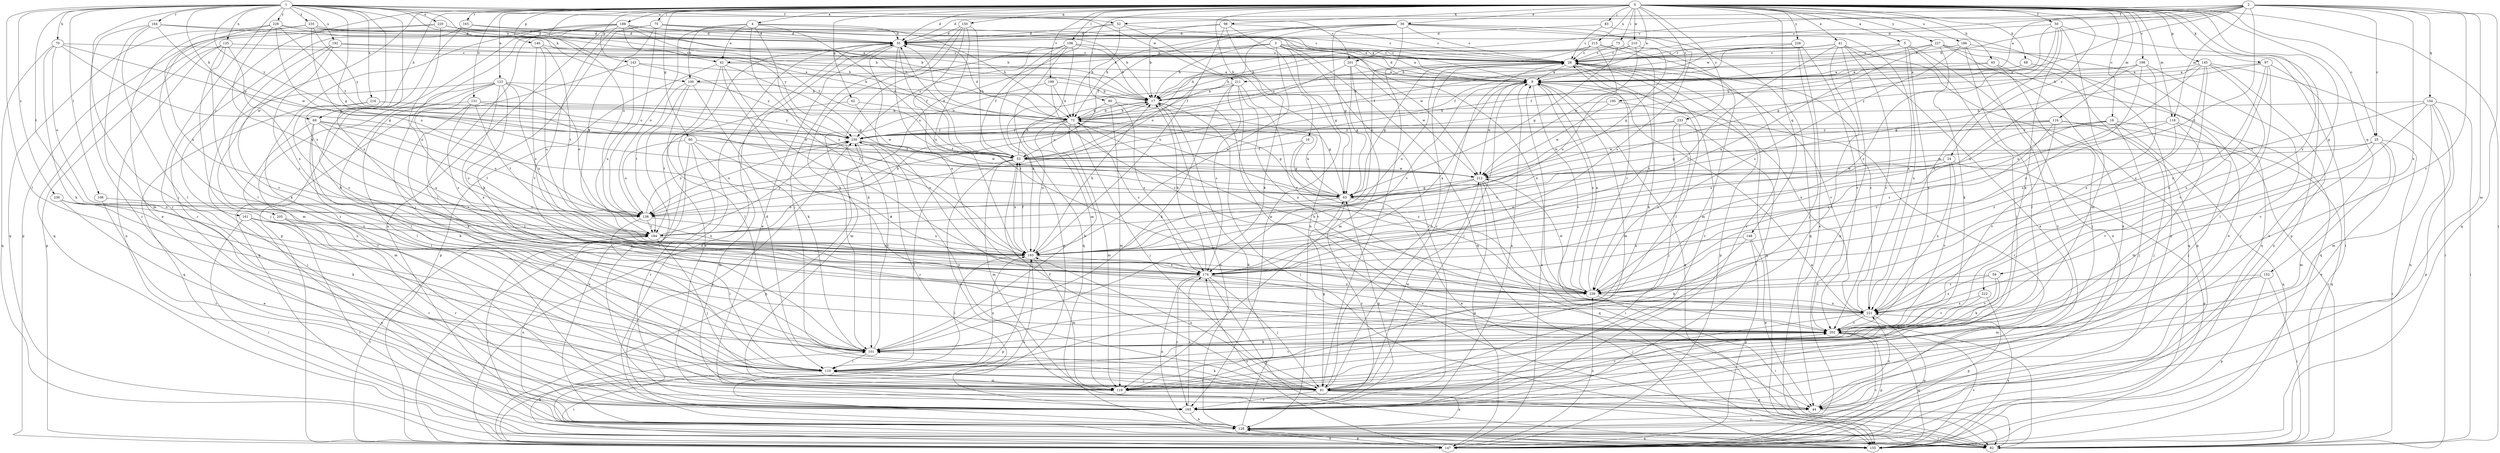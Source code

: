 strict digraph  {
0;
1;
2;
3;
4;
5;
8;
16;
17;
18;
24;
25;
26;
35;
36;
41;
42;
44;
50;
52;
53;
59;
60;
62;
63;
65;
68;
69;
70;
72;
73;
75;
80;
82;
83;
91;
97;
98;
100;
101;
106;
108;
110;
116;
118;
119;
123;
125;
128;
131;
138;
143;
145;
146;
147;
148;
150;
152;
154;
155;
161;
163;
164;
165;
174;
184;
186;
188;
192;
193;
195;
198;
199;
201;
202;
205;
210;
211;
212;
215;
216;
220;
221;
222;
227;
228;
229;
230;
233;
235;
236;
239;
0 -> 4  [label=a];
0 -> 5  [label=a];
0 -> 8  [label=a];
0 -> 16  [label=b];
0 -> 18  [label=c];
0 -> 24  [label=c];
0 -> 25  [label=c];
0 -> 35  [label=d];
0 -> 36  [label=e];
0 -> 41  [label=e];
0 -> 50  [label=f];
0 -> 59  [label=g];
0 -> 60  [label=g];
0 -> 62  [label=g];
0 -> 65  [label=h];
0 -> 68  [label=h];
0 -> 69  [label=h];
0 -> 73  [label=i];
0 -> 75  [label=i];
0 -> 80  [label=i];
0 -> 82  [label=i];
0 -> 83  [label=j];
0 -> 97  [label=k];
0 -> 98  [label=k];
0 -> 106  [label=l];
0 -> 116  [label=m];
0 -> 118  [label=m];
0 -> 123  [label=n];
0 -> 131  [label=o];
0 -> 138  [label=o];
0 -> 143  [label=p];
0 -> 145  [label=p];
0 -> 146  [label=p];
0 -> 148  [label=q];
0 -> 150  [label=q];
0 -> 152  [label=q];
0 -> 161  [label=r];
0 -> 163  [label=r];
0 -> 186  [label=u];
0 -> 188  [label=u];
0 -> 195  [label=v];
0 -> 198  [label=v];
0 -> 199  [label=v];
0 -> 205  [label=w];
0 -> 210  [label=w];
0 -> 215  [label=x];
0 -> 222  [label=y];
0 -> 227  [label=y];
0 -> 228  [label=y];
0 -> 233  [label=z];
1 -> 42  [label=e];
1 -> 52  [label=f];
1 -> 63  [label=g];
1 -> 69  [label=h];
1 -> 70  [label=h];
1 -> 91  [label=j];
1 -> 100  [label=k];
1 -> 108  [label=l];
1 -> 110  [label=l];
1 -> 125  [label=n];
1 -> 164  [label=r];
1 -> 165  [label=r];
1 -> 174  [label=s];
1 -> 184  [label=t];
1 -> 192  [label=u];
1 -> 201  [label=v];
1 -> 211  [label=w];
1 -> 216  [label=x];
1 -> 220  [label=x];
1 -> 229  [label=y];
1 -> 230  [label=y];
1 -> 235  [label=z];
1 -> 236  [label=z];
1 -> 239  [label=z];
2 -> 8  [label=a];
2 -> 17  [label=b];
2 -> 25  [label=c];
2 -> 26  [label=c];
2 -> 35  [label=d];
2 -> 52  [label=f];
2 -> 118  [label=m];
2 -> 119  [label=m];
2 -> 154  [label=q];
2 -> 155  [label=q];
2 -> 184  [label=t];
2 -> 201  [label=v];
2 -> 202  [label=v];
2 -> 221  [label=x];
2 -> 230  [label=y];
3 -> 8  [label=a];
3 -> 17  [label=b];
3 -> 26  [label=c];
3 -> 42  [label=e];
3 -> 63  [label=g];
3 -> 100  [label=k];
3 -> 155  [label=q];
3 -> 165  [label=r];
3 -> 193  [label=u];
3 -> 221  [label=x];
4 -> 35  [label=d];
4 -> 42  [label=e];
4 -> 53  [label=f];
4 -> 72  [label=h];
4 -> 100  [label=k];
4 -> 138  [label=o];
4 -> 193  [label=u];
4 -> 239  [label=z];
5 -> 26  [label=c];
5 -> 91  [label=j];
5 -> 128  [label=n];
5 -> 202  [label=v];
5 -> 211  [label=w];
5 -> 221  [label=x];
8 -> 17  [label=b];
8 -> 35  [label=d];
8 -> 91  [label=j];
8 -> 119  [label=m];
8 -> 155  [label=q];
8 -> 174  [label=s];
8 -> 202  [label=v];
8 -> 212  [label=w];
8 -> 221  [label=x];
8 -> 239  [label=z];
16 -> 53  [label=f];
16 -> 63  [label=g];
16 -> 239  [label=z];
17 -> 72  [label=h];
17 -> 82  [label=i];
17 -> 128  [label=n];
17 -> 202  [label=v];
18 -> 82  [label=i];
18 -> 91  [label=j];
18 -> 155  [label=q];
18 -> 193  [label=u];
18 -> 230  [label=y];
18 -> 239  [label=z];
24 -> 147  [label=p];
24 -> 184  [label=t];
24 -> 193  [label=u];
24 -> 202  [label=v];
24 -> 212  [label=w];
24 -> 221  [label=x];
25 -> 44  [label=e];
25 -> 53  [label=f];
25 -> 82  [label=i];
25 -> 119  [label=m];
25 -> 202  [label=v];
25 -> 212  [label=w];
26 -> 8  [label=a];
26 -> 63  [label=g];
26 -> 91  [label=j];
26 -> 101  [label=k];
26 -> 110  [label=l];
26 -> 147  [label=p];
26 -> 155  [label=q];
26 -> 193  [label=u];
26 -> 202  [label=v];
35 -> 26  [label=c];
35 -> 44  [label=e];
35 -> 53  [label=f];
35 -> 128  [label=n];
35 -> 147  [label=p];
35 -> 202  [label=v];
35 -> 239  [label=z];
36 -> 26  [label=c];
36 -> 35  [label=d];
36 -> 53  [label=f];
36 -> 63  [label=g];
36 -> 72  [label=h];
36 -> 91  [label=j];
36 -> 138  [label=o];
36 -> 155  [label=q];
36 -> 174  [label=s];
36 -> 221  [label=x];
41 -> 17  [label=b];
41 -> 26  [label=c];
41 -> 44  [label=e];
41 -> 53  [label=f];
41 -> 110  [label=l];
41 -> 128  [label=n];
41 -> 155  [label=q];
41 -> 174  [label=s];
41 -> 202  [label=v];
42 -> 8  [label=a];
42 -> 63  [label=g];
42 -> 110  [label=l];
42 -> 147  [label=p];
42 -> 202  [label=v];
42 -> 239  [label=z];
44 -> 82  [label=i];
44 -> 221  [label=x];
50 -> 35  [label=d];
50 -> 63  [label=g];
50 -> 101  [label=k];
50 -> 119  [label=m];
50 -> 147  [label=p];
50 -> 221  [label=x];
50 -> 239  [label=z];
52 -> 35  [label=d];
52 -> 72  [label=h];
52 -> 128  [label=n];
52 -> 138  [label=o];
52 -> 212  [label=w];
53 -> 17  [label=b];
53 -> 35  [label=d];
53 -> 44  [label=e];
53 -> 110  [label=l];
53 -> 119  [label=m];
53 -> 193  [label=u];
53 -> 212  [label=w];
59 -> 101  [label=k];
59 -> 202  [label=v];
59 -> 221  [label=x];
59 -> 239  [label=z];
60 -> 53  [label=f];
60 -> 119  [label=m];
60 -> 128  [label=n];
60 -> 138  [label=o];
60 -> 165  [label=r];
60 -> 239  [label=z];
62 -> 72  [label=h];
62 -> 184  [label=t];
62 -> 212  [label=w];
63 -> 35  [label=d];
63 -> 44  [label=e];
63 -> 72  [label=h];
63 -> 138  [label=o];
63 -> 165  [label=r];
63 -> 184  [label=t];
65 -> 8  [label=a];
65 -> 17  [label=b];
65 -> 91  [label=j];
65 -> 155  [label=q];
68 -> 8  [label=a];
68 -> 44  [label=e];
68 -> 72  [label=h];
69 -> 101  [label=k];
69 -> 110  [label=l];
69 -> 119  [label=m];
69 -> 138  [label=o];
69 -> 184  [label=t];
69 -> 193  [label=u];
69 -> 230  [label=y];
70 -> 26  [label=c];
70 -> 63  [label=g];
70 -> 101  [label=k];
70 -> 138  [label=o];
70 -> 155  [label=q];
70 -> 230  [label=y];
72 -> 17  [label=b];
72 -> 26  [label=c];
72 -> 35  [label=d];
72 -> 63  [label=g];
72 -> 91  [label=j];
72 -> 101  [label=k];
72 -> 119  [label=m];
72 -> 174  [label=s];
72 -> 193  [label=u];
72 -> 230  [label=y];
73 -> 26  [label=c];
73 -> 53  [label=f];
73 -> 63  [label=g];
73 -> 119  [label=m];
75 -> 8  [label=a];
75 -> 17  [label=b];
75 -> 35  [label=d];
75 -> 101  [label=k];
75 -> 128  [label=n];
75 -> 138  [label=o];
75 -> 184  [label=t];
80 -> 63  [label=g];
80 -> 72  [label=h];
80 -> 119  [label=m];
80 -> 174  [label=s];
82 -> 8  [label=a];
83 -> 26  [label=c];
83 -> 35  [label=d];
83 -> 147  [label=p];
91 -> 26  [label=c];
91 -> 35  [label=d];
91 -> 53  [label=f];
91 -> 63  [label=g];
91 -> 82  [label=i];
91 -> 101  [label=k];
91 -> 110  [label=l];
91 -> 128  [label=n];
91 -> 165  [label=r];
91 -> 193  [label=u];
91 -> 202  [label=v];
91 -> 212  [label=w];
91 -> 230  [label=y];
97 -> 8  [label=a];
97 -> 44  [label=e];
97 -> 63  [label=g];
97 -> 110  [label=l];
97 -> 221  [label=x];
97 -> 239  [label=z];
98 -> 17  [label=b];
98 -> 26  [label=c];
98 -> 35  [label=d];
98 -> 101  [label=k];
98 -> 165  [label=r];
98 -> 193  [label=u];
100 -> 17  [label=b];
100 -> 44  [label=e];
100 -> 101  [label=k];
100 -> 165  [label=r];
100 -> 184  [label=t];
101 -> 110  [label=l];
101 -> 230  [label=y];
106 -> 17  [label=b];
106 -> 26  [label=c];
106 -> 53  [label=f];
106 -> 101  [label=k];
106 -> 119  [label=m];
106 -> 147  [label=p];
106 -> 155  [label=q];
106 -> 230  [label=y];
108 -> 138  [label=o];
108 -> 165  [label=r];
110 -> 82  [label=i];
110 -> 91  [label=j];
110 -> 119  [label=m];
110 -> 193  [label=u];
110 -> 202  [label=v];
116 -> 63  [label=g];
116 -> 91  [label=j];
116 -> 155  [label=q];
116 -> 202  [label=v];
116 -> 212  [label=w];
116 -> 230  [label=y];
116 -> 239  [label=z];
118 -> 91  [label=j];
118 -> 119  [label=m];
118 -> 174  [label=s];
118 -> 230  [label=y];
118 -> 239  [label=z];
119 -> 44  [label=e];
123 -> 17  [label=b];
123 -> 82  [label=i];
123 -> 110  [label=l];
123 -> 138  [label=o];
123 -> 165  [label=r];
123 -> 174  [label=s];
123 -> 193  [label=u];
123 -> 202  [label=v];
123 -> 221  [label=x];
125 -> 26  [label=c];
125 -> 91  [label=j];
125 -> 119  [label=m];
125 -> 128  [label=n];
125 -> 147  [label=p];
125 -> 174  [label=s];
128 -> 17  [label=b];
128 -> 82  [label=i];
128 -> 147  [label=p];
128 -> 155  [label=q];
128 -> 193  [label=u];
128 -> 230  [label=y];
131 -> 72  [label=h];
131 -> 101  [label=k];
131 -> 110  [label=l];
131 -> 174  [label=s];
131 -> 184  [label=t];
131 -> 212  [label=w];
138 -> 110  [label=l];
138 -> 184  [label=t];
138 -> 193  [label=u];
138 -> 230  [label=y];
143 -> 8  [label=a];
143 -> 155  [label=q];
143 -> 193  [label=u];
143 -> 230  [label=y];
145 -> 8  [label=a];
145 -> 17  [label=b];
145 -> 82  [label=i];
145 -> 128  [label=n];
145 -> 193  [label=u];
145 -> 202  [label=v];
145 -> 221  [label=x];
145 -> 239  [label=z];
146 -> 26  [label=c];
146 -> 174  [label=s];
146 -> 184  [label=t];
146 -> 193  [label=u];
147 -> 8  [label=a];
147 -> 35  [label=d];
147 -> 128  [label=n];
147 -> 174  [label=s];
147 -> 184  [label=t];
147 -> 202  [label=v];
147 -> 239  [label=z];
148 -> 44  [label=e];
148 -> 101  [label=k];
148 -> 147  [label=p];
148 -> 193  [label=u];
150 -> 35  [label=d];
150 -> 53  [label=f];
150 -> 91  [label=j];
150 -> 101  [label=k];
150 -> 193  [label=u];
150 -> 221  [label=x];
152 -> 82  [label=i];
152 -> 119  [label=m];
152 -> 147  [label=p];
152 -> 239  [label=z];
154 -> 72  [label=h];
154 -> 82  [label=i];
154 -> 119  [label=m];
154 -> 128  [label=n];
154 -> 147  [label=p];
154 -> 174  [label=s];
154 -> 202  [label=v];
155 -> 101  [label=k];
155 -> 202  [label=v];
155 -> 221  [label=x];
161 -> 82  [label=i];
161 -> 128  [label=n];
161 -> 165  [label=r];
161 -> 184  [label=t];
161 -> 193  [label=u];
163 -> 8  [label=a];
163 -> 35  [label=d];
163 -> 101  [label=k];
163 -> 165  [label=r];
164 -> 17  [label=b];
164 -> 35  [label=d];
164 -> 110  [label=l];
164 -> 119  [label=m];
164 -> 165  [label=r];
164 -> 212  [label=w];
165 -> 8  [label=a];
165 -> 26  [label=c];
165 -> 63  [label=g];
165 -> 128  [label=n];
165 -> 174  [label=s];
174 -> 8  [label=a];
174 -> 17  [label=b];
174 -> 91  [label=j];
174 -> 128  [label=n];
174 -> 155  [label=q];
174 -> 165  [label=r];
174 -> 202  [label=v];
174 -> 239  [label=z];
184 -> 17  [label=b];
184 -> 82  [label=i];
184 -> 91  [label=j];
184 -> 128  [label=n];
184 -> 193  [label=u];
184 -> 230  [label=y];
186 -> 26  [label=c];
186 -> 110  [label=l];
186 -> 155  [label=q];
186 -> 165  [label=r];
186 -> 174  [label=s];
188 -> 26  [label=c];
188 -> 35  [label=d];
188 -> 53  [label=f];
188 -> 72  [label=h];
188 -> 91  [label=j];
188 -> 110  [label=l];
188 -> 147  [label=p];
188 -> 165  [label=r];
188 -> 202  [label=v];
188 -> 230  [label=y];
192 -> 26  [label=c];
192 -> 72  [label=h];
192 -> 101  [label=k];
192 -> 202  [label=v];
192 -> 239  [label=z];
193 -> 17  [label=b];
193 -> 53  [label=f];
193 -> 110  [label=l];
193 -> 119  [label=m];
193 -> 147  [label=p];
193 -> 174  [label=s];
195 -> 72  [label=h];
195 -> 165  [label=r];
195 -> 212  [label=w];
198 -> 8  [label=a];
198 -> 165  [label=r];
198 -> 193  [label=u];
198 -> 221  [label=x];
198 -> 230  [label=y];
198 -> 239  [label=z];
199 -> 17  [label=b];
199 -> 72  [label=h];
199 -> 119  [label=m];
199 -> 239  [label=z];
201 -> 8  [label=a];
201 -> 63  [label=g];
201 -> 119  [label=m];
201 -> 138  [label=o];
201 -> 212  [label=w];
202 -> 101  [label=k];
202 -> 147  [label=p];
202 -> 155  [label=q];
205 -> 82  [label=i];
205 -> 165  [label=r];
205 -> 184  [label=t];
210 -> 17  [label=b];
210 -> 26  [label=c];
210 -> 63  [label=g];
210 -> 212  [label=w];
211 -> 17  [label=b];
211 -> 82  [label=i];
211 -> 101  [label=k];
211 -> 174  [label=s];
211 -> 193  [label=u];
211 -> 221  [label=x];
211 -> 239  [label=z];
212 -> 63  [label=g];
212 -> 82  [label=i];
212 -> 147  [label=p];
212 -> 155  [label=q];
212 -> 193  [label=u];
215 -> 26  [label=c];
215 -> 72  [label=h];
215 -> 138  [label=o];
215 -> 165  [label=r];
215 -> 193  [label=u];
215 -> 239  [label=z];
216 -> 72  [label=h];
216 -> 155  [label=q];
216 -> 174  [label=s];
216 -> 230  [label=y];
220 -> 17  [label=b];
220 -> 26  [label=c];
220 -> 35  [label=d];
220 -> 147  [label=p];
220 -> 155  [label=q];
220 -> 193  [label=u];
221 -> 26  [label=c];
221 -> 72  [label=h];
221 -> 91  [label=j];
221 -> 147  [label=p];
221 -> 202  [label=v];
222 -> 147  [label=p];
222 -> 202  [label=v];
222 -> 221  [label=x];
227 -> 26  [label=c];
227 -> 44  [label=e];
227 -> 53  [label=f];
227 -> 82  [label=i];
227 -> 101  [label=k];
227 -> 147  [label=p];
227 -> 193  [label=u];
228 -> 26  [label=c];
228 -> 44  [label=e];
228 -> 53  [label=f];
228 -> 91  [label=j];
228 -> 202  [label=v];
229 -> 35  [label=d];
229 -> 44  [label=e];
229 -> 53  [label=f];
229 -> 63  [label=g];
229 -> 72  [label=h];
229 -> 110  [label=l];
229 -> 193  [label=u];
230 -> 53  [label=f];
230 -> 138  [label=o];
230 -> 147  [label=p];
230 -> 165  [label=r];
230 -> 212  [label=w];
233 -> 91  [label=j];
233 -> 165  [label=r];
233 -> 212  [label=w];
233 -> 230  [label=y];
233 -> 239  [label=z];
235 -> 8  [label=a];
235 -> 17  [label=b];
235 -> 35  [label=d];
235 -> 138  [label=o];
235 -> 155  [label=q];
235 -> 193  [label=u];
235 -> 230  [label=y];
236 -> 44  [label=e];
236 -> 101  [label=k];
236 -> 138  [label=o];
236 -> 202  [label=v];
239 -> 8  [label=a];
239 -> 26  [label=c];
239 -> 82  [label=i];
239 -> 212  [label=w];
239 -> 221  [label=x];
}
